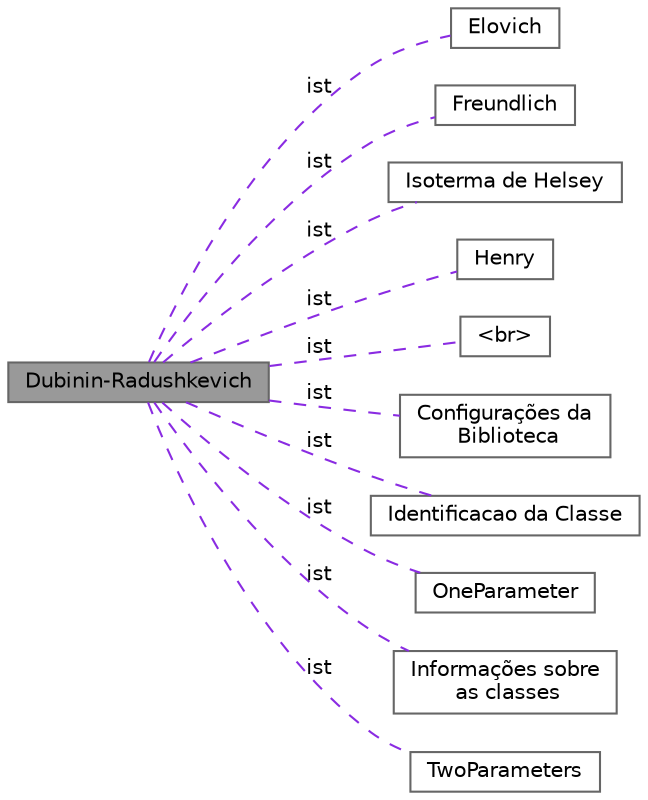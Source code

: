 digraph "Dubinin-Radushkevich"
{
 // LATEX_PDF_SIZE
  bgcolor="transparent";
  edge [fontname=Helvetica,fontsize=10,labelfontname=Helvetica,labelfontsize=10];
  node [fontname=Helvetica,fontsize=10,shape=box,height=0.2,width=0.4];
  rankdir=LR;
  Node1 [id="Node000001",label="Dubinin-Radushkevich",height=0.2,width=0.4,color="gray40", fillcolor="grey60", style="filled", fontcolor="black",tooltip="Classe DubininRadushkevich contém as equações da isoterma de Dubinin-Radushkevich."];
  Node5 [id="Node000005",label="Elovich",height=0.2,width=0.4,color="grey40", fillcolor="white", style="filled",URL="$group___elovich.html",tooltip=" "];
  Node6 [id="Node000006",label="Freundlich",height=0.2,width=0.4,color="grey40", fillcolor="white", style="filled",URL="$group___freundlich.html",tooltip=" "];
  Node7 [id="Node000007",label="Isoterma de Helsey",height=0.2,width=0.4,color="grey40", fillcolor="white", style="filled",URL="$group___halsey.html",tooltip=" "];
  Node3 [id="Node000003",label="Henry",height=0.2,width=0.4,color="grey40", fillcolor="white", style="filled",URL="$group___henry.html",tooltip=" "];
  Node2 [id="Node000002",label="\<br\>",height=0.2,width=0.4,color="grey40", fillcolor="white", style="filled",URL="$group___isotherm.html",tooltip=" "];
  Node9 [id="Node000009",label="Configurações da\l Biblioteca",height=0.2,width=0.4,color="grey40", fillcolor="white", style="filled",URL="$group___isotherm_config.html",tooltip="Definições e variáveis de configuração utilizadas pela biblioteca Isotherm++."];
  Node10 [id="Node000010",label="Identificacao da Classe",height=0.2,width=0.4,color="grey40", fillcolor="white", style="filled",URL="$group___isotherm_i_d.html",tooltip=" "];
  Node4 [id="Node000004",label="OneParameter",height=0.2,width=0.4,color="grey40", fillcolor="white", style="filled",URL="$group___one_parameter.html",tooltip=" "];
  Node11 [id="Node000011",label="Informações sobre\l as classes",height=0.2,width=0.4,color="grey40", fillcolor="white", style="filled",URL="$group___source_info.html",tooltip=" "];
  Node8 [id="Node000008",label="TwoParameters",height=0.2,width=0.4,color="grey40", fillcolor="white", style="filled",URL="$group___two_parameters.html",tooltip=" "];
  Node1->Node2 [shape=plaintext, label="ist", color="blueviolet", dir="none", style="dashed"];
  Node1->Node3 [shape=plaintext, label="ist", color="blueviolet", dir="none", style="dashed"];
  Node1->Node4 [shape=plaintext, label="ist", color="blueviolet", dir="none", style="dashed"];
  Node1->Node5 [shape=plaintext, label="ist", color="blueviolet", dir="none", style="dashed"];
  Node1->Node6 [shape=plaintext, label="ist", color="blueviolet", dir="none", style="dashed"];
  Node1->Node7 [shape=plaintext, label="ist", color="blueviolet", dir="none", style="dashed"];
  Node1->Node8 [shape=plaintext, label="ist", color="blueviolet", dir="none", style="dashed"];
  Node1->Node9 [shape=plaintext, label="ist", color="blueviolet", dir="none", style="dashed"];
  Node1->Node10 [shape=plaintext, label="ist", color="blueviolet", dir="none", style="dashed"];
  Node1->Node11 [shape=plaintext, label="ist", color="blueviolet", dir="none", style="dashed"];
}

